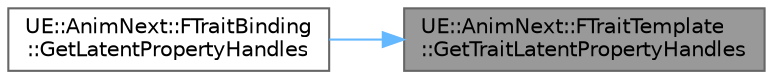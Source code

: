 digraph "UE::AnimNext::FTraitTemplate::GetTraitLatentPropertyHandles"
{
 // INTERACTIVE_SVG=YES
 // LATEX_PDF_SIZE
  bgcolor="transparent";
  edge [fontname=Helvetica,fontsize=10,labelfontname=Helvetica,labelfontsize=10];
  node [fontname=Helvetica,fontsize=10,shape=box,height=0.2,width=0.4];
  rankdir="RL";
  Node1 [id="Node000001",label="UE::AnimNext::FTraitTemplate\l::GetTraitLatentPropertyHandles",height=0.2,width=0.4,color="gray40", fillcolor="grey60", style="filled", fontcolor="black",tooltip=" "];
  Node1 -> Node2 [id="edge1_Node000001_Node000002",dir="back",color="steelblue1",style="solid",tooltip=" "];
  Node2 [id="Node000002",label="UE::AnimNext::FTraitBinding\l::GetLatentPropertyHandles",height=0.2,width=0.4,color="grey40", fillcolor="white", style="filled",URL="$da/d80/structUE_1_1AnimNext_1_1FTraitBinding.html#aafab8d8b4712016d29e4b9f20da6e73a",tooltip=" "];
}
